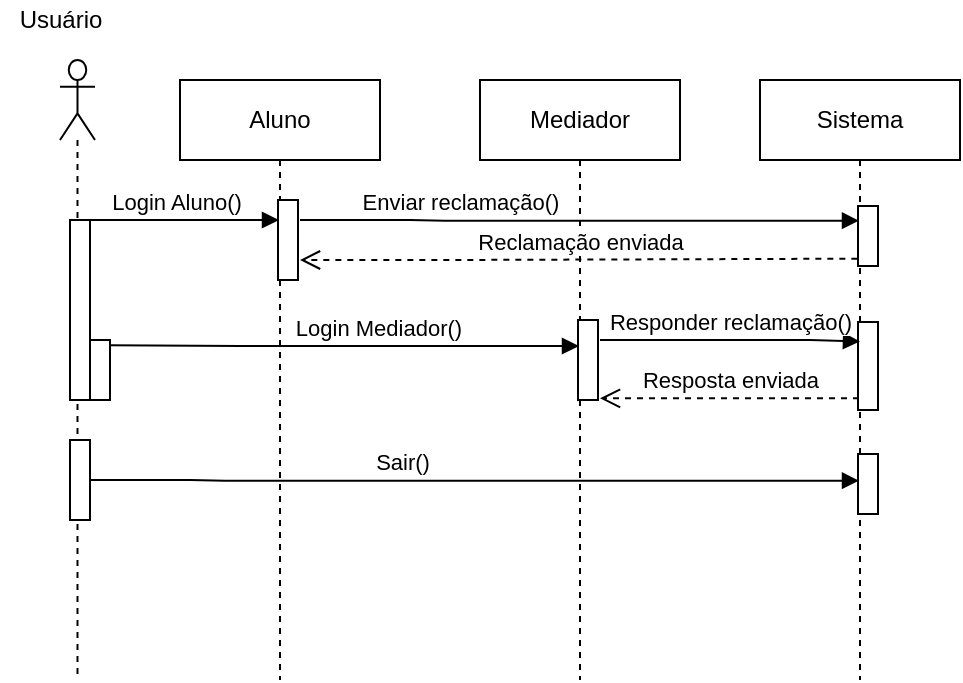 <mxfile version="18.1.1" type="github">
  <diagram id="m8KEqR2deY3wwSn3Bwdo" name="Page-1">
    <mxGraphModel dx="563" dy="544" grid="1" gridSize="10" guides="1" tooltips="1" connect="1" arrows="1" fold="1" page="1" pageScale="1" pageWidth="827" pageHeight="1169" math="0" shadow="0">
      <root>
        <mxCell id="0" />
        <mxCell id="1" parent="0" />
        <mxCell id="NWJ3JLs7gERKlhliLKvz-1" value="" style="shape=umlLifeline;participant=umlActor;perimeter=lifelinePerimeter;whiteSpace=wrap;html=1;container=1;collapsible=0;recursiveResize=0;verticalAlign=top;spacingTop=36;outlineConnect=0;size=40;" parent="1" vertex="1">
          <mxGeometry x="70" y="240" width="17.5" height="310" as="geometry" />
        </mxCell>
        <mxCell id="NWJ3JLs7gERKlhliLKvz-6" value="" style="html=1;points=[];perimeter=orthogonalPerimeter;" parent="NWJ3JLs7gERKlhliLKvz-1" vertex="1">
          <mxGeometry x="5" y="80" width="10" height="90" as="geometry" />
        </mxCell>
        <mxCell id="NWJ3JLs7gERKlhliLKvz-26" value="" style="html=1;points=[];perimeter=orthogonalPerimeter;" parent="NWJ3JLs7gERKlhliLKvz-1" vertex="1">
          <mxGeometry x="5" y="190" width="10" height="40" as="geometry" />
        </mxCell>
        <mxCell id="NWJ3JLs7gERKlhliLKvz-2" value="Mediador" style="shape=umlLifeline;perimeter=lifelinePerimeter;whiteSpace=wrap;html=1;container=1;collapsible=0;recursiveResize=0;outlineConnect=0;" parent="1" vertex="1">
          <mxGeometry x="280" y="250" width="100" height="300" as="geometry" />
        </mxCell>
        <mxCell id="NWJ3JLs7gERKlhliLKvz-21" value="" style="html=1;points=[];perimeter=orthogonalPerimeter;" parent="NWJ3JLs7gERKlhliLKvz-2" vertex="1">
          <mxGeometry x="49" y="120" width="10" height="40" as="geometry" />
        </mxCell>
        <mxCell id="NWJ3JLs7gERKlhliLKvz-3" value="&lt;div&gt;Sistema&lt;/div&gt;" style="shape=umlLifeline;perimeter=lifelinePerimeter;whiteSpace=wrap;html=1;container=1;collapsible=0;recursiveResize=0;outlineConnect=0;" parent="1" vertex="1">
          <mxGeometry x="420" y="250" width="100" height="300" as="geometry" />
        </mxCell>
        <mxCell id="NWJ3JLs7gERKlhliLKvz-28" value="" style="html=1;points=[];perimeter=orthogonalPerimeter;" parent="NWJ3JLs7gERKlhliLKvz-3" vertex="1">
          <mxGeometry x="49" y="121" width="10" height="44" as="geometry" />
        </mxCell>
        <mxCell id="NWJ3JLs7gERKlhliLKvz-31" value="" style="html=1;points=[];perimeter=orthogonalPerimeter;" parent="NWJ3JLs7gERKlhliLKvz-3" vertex="1">
          <mxGeometry x="49" y="187" width="10" height="30" as="geometry" />
        </mxCell>
        <mxCell id="mIhGntritcx1mlGam1RG-2" value="" style="html=1;points=[];perimeter=orthogonalPerimeter;" vertex="1" parent="NWJ3JLs7gERKlhliLKvz-3">
          <mxGeometry x="49" y="63" width="10" height="30" as="geometry" />
        </mxCell>
        <mxCell id="NWJ3JLs7gERKlhliLKvz-4" value="Usuário" style="text;html=1;align=center;verticalAlign=middle;resizable=0;points=[];autosize=1;strokeColor=none;fillColor=none;" parent="1" vertex="1">
          <mxGeometry x="40" y="210" width="60" height="20" as="geometry" />
        </mxCell>
        <mxCell id="NWJ3JLs7gERKlhliLKvz-5" value="Aluno" style="shape=umlLifeline;perimeter=lifelinePerimeter;whiteSpace=wrap;html=1;container=1;collapsible=0;recursiveResize=0;outlineConnect=0;" parent="1" vertex="1">
          <mxGeometry x="130" y="250" width="100" height="300" as="geometry" />
        </mxCell>
        <mxCell id="NWJ3JLs7gERKlhliLKvz-7" value="Login Aluno()" style="html=1;verticalAlign=bottom;endArrow=block;rounded=0;" parent="NWJ3JLs7gERKlhliLKvz-5" target="NWJ3JLs7gERKlhliLKvz-5" edge="1">
          <mxGeometry width="80" relative="1" as="geometry">
            <mxPoint x="-55" y="70" as="sourcePoint" />
            <mxPoint x="25" y="70" as="targetPoint" />
          </mxGeometry>
        </mxCell>
        <mxCell id="NWJ3JLs7gERKlhliLKvz-25" value="" style="html=1;points=[];perimeter=orthogonalPerimeter;" parent="NWJ3JLs7gERKlhliLKvz-5" vertex="1">
          <mxGeometry x="49" y="60" width="10" height="40" as="geometry" />
        </mxCell>
        <mxCell id="NWJ3JLs7gERKlhliLKvz-16" value="Login Mediador()" style="html=1;verticalAlign=bottom;endArrow=block;rounded=0;exitX=0.917;exitY=0.089;exitDx=0;exitDy=0;exitPerimeter=0;" parent="1" source="NWJ3JLs7gERKlhliLKvz-11" target="NWJ3JLs7gERKlhliLKvz-2" edge="1">
          <mxGeometry x="0.145" width="80" relative="1" as="geometry">
            <mxPoint x="90" y="440" as="sourcePoint" />
            <mxPoint x="192" y="420" as="targetPoint" />
            <mxPoint as="offset" />
            <Array as="points">
              <mxPoint x="160" y="383" />
            </Array>
          </mxGeometry>
        </mxCell>
        <mxCell id="NWJ3JLs7gERKlhliLKvz-27" value="Responder reclamação()" style="html=1;verticalAlign=bottom;endArrow=block;rounded=0;" parent="1" edge="1">
          <mxGeometry x="-0.0" width="80" relative="1" as="geometry">
            <mxPoint x="340" y="380" as="sourcePoint" />
            <mxPoint x="470" y="380.69" as="targetPoint" />
            <mxPoint as="offset" />
            <Array as="points">
              <mxPoint x="375" y="380" />
              <mxPoint x="390" y="380" />
              <mxPoint x="405" y="380" />
              <mxPoint x="445" y="380" />
            </Array>
          </mxGeometry>
        </mxCell>
        <mxCell id="NWJ3JLs7gERKlhliLKvz-29" value="&lt;div&gt;Resposta enviada&lt;/div&gt;" style="html=1;verticalAlign=bottom;endArrow=open;dashed=1;endSize=8;rounded=0;" parent="1" edge="1">
          <mxGeometry x="-0.004" relative="1" as="geometry">
            <mxPoint x="469.5" y="409.17" as="sourcePoint" />
            <mxPoint x="340" y="409.17" as="targetPoint" />
            <Array as="points">
              <mxPoint x="415" y="409.17" />
            </Array>
            <mxPoint as="offset" />
          </mxGeometry>
        </mxCell>
        <mxCell id="NWJ3JLs7gERKlhliLKvz-30" value="Sair()" style="html=1;verticalAlign=bottom;endArrow=block;rounded=0;" parent="1" target="NWJ3JLs7gERKlhliLKvz-3" edge="1" source="NWJ3JLs7gERKlhliLKvz-26">
          <mxGeometry x="-0.187" width="80" relative="1" as="geometry">
            <mxPoint x="90" y="450" as="sourcePoint" />
            <mxPoint x="180" y="450" as="targetPoint" />
            <mxPoint as="offset" />
            <Array as="points">
              <mxPoint x="135" y="450" />
              <mxPoint x="152.5" y="450.34" />
            </Array>
          </mxGeometry>
        </mxCell>
        <mxCell id="mIhGntritcx1mlGam1RG-1" value="Enviar reclamação()" style="html=1;verticalAlign=bottom;endArrow=block;rounded=0;" edge="1" parent="1" target="NWJ3JLs7gERKlhliLKvz-3">
          <mxGeometry x="-0.427" width="80" relative="1" as="geometry">
            <mxPoint x="190" y="320" as="sourcePoint" />
            <mxPoint x="329.5" y="320.34" as="targetPoint" />
            <mxPoint as="offset" />
            <Array as="points">
              <mxPoint x="245" y="320" />
              <mxPoint x="262.5" y="320.34" />
            </Array>
          </mxGeometry>
        </mxCell>
        <mxCell id="mIhGntritcx1mlGam1RG-3" value="&lt;div&gt;Reclamação enviada&lt;/div&gt;" style="html=1;verticalAlign=bottom;endArrow=open;dashed=1;endSize=8;rounded=0;exitX=-0.033;exitY=0.878;exitDx=0;exitDy=0;exitPerimeter=0;" edge="1" parent="1" source="mIhGntritcx1mlGam1RG-2">
          <mxGeometry x="-0.004" relative="1" as="geometry">
            <mxPoint x="319.5" y="340" as="sourcePoint" />
            <mxPoint x="190" y="340" as="targetPoint" />
            <Array as="points">
              <mxPoint x="265" y="340" />
            </Array>
            <mxPoint as="offset" />
          </mxGeometry>
        </mxCell>
        <mxCell id="NWJ3JLs7gERKlhliLKvz-11" value="" style="html=1;points=[];perimeter=orthogonalPerimeter;" parent="1" vertex="1">
          <mxGeometry x="85" y="380" width="10" height="30" as="geometry" />
        </mxCell>
      </root>
    </mxGraphModel>
  </diagram>
</mxfile>
